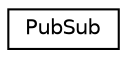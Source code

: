 digraph "Graphical Class Hierarchy"
{
  edge [fontname="Helvetica",fontsize="10",labelfontname="Helvetica",labelfontsize="10"];
  node [fontname="Helvetica",fontsize="10",shape=record];
  rankdir="LR";
  Node0 [label="PubSub",height=0.2,width=0.4,color="black", fillcolor="white", style="filled",URL="$classPubSub.html"];
}
